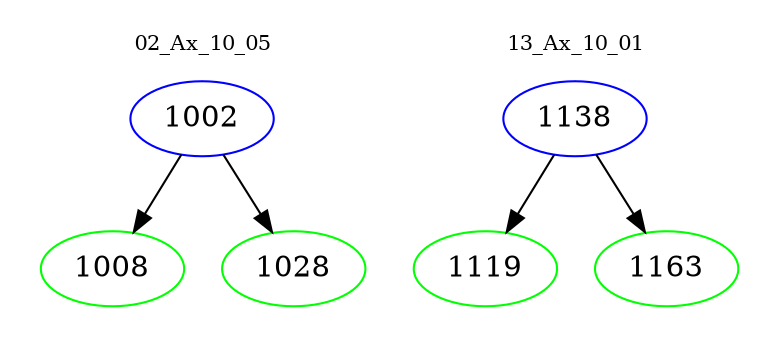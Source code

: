 digraph{
subgraph cluster_0 {
color = white
label = "02_Ax_10_05";
fontsize=10;
T0_1002 [label="1002", color="blue"]
T0_1002 -> T0_1008 [color="black"]
T0_1008 [label="1008", color="green"]
T0_1002 -> T0_1028 [color="black"]
T0_1028 [label="1028", color="green"]
}
subgraph cluster_1 {
color = white
label = "13_Ax_10_01";
fontsize=10;
T1_1138 [label="1138", color="blue"]
T1_1138 -> T1_1119 [color="black"]
T1_1119 [label="1119", color="green"]
T1_1138 -> T1_1163 [color="black"]
T1_1163 [label="1163", color="green"]
}
}
